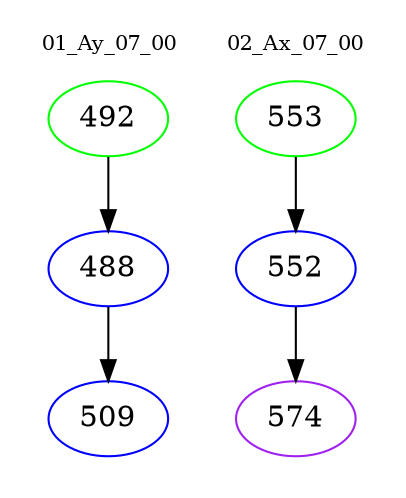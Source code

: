 digraph{
subgraph cluster_0 {
color = white
label = "01_Ay_07_00";
fontsize=10;
T0_492 [label="492", color="green"]
T0_492 -> T0_488 [color="black"]
T0_488 [label="488", color="blue"]
T0_488 -> T0_509 [color="black"]
T0_509 [label="509", color="blue"]
}
subgraph cluster_1 {
color = white
label = "02_Ax_07_00";
fontsize=10;
T1_553 [label="553", color="green"]
T1_553 -> T1_552 [color="black"]
T1_552 [label="552", color="blue"]
T1_552 -> T1_574 [color="black"]
T1_574 [label="574", color="purple"]
}
}
